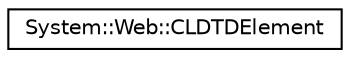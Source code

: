digraph G
{
  edge [fontname="Helvetica",fontsize="10",labelfontname="Helvetica",labelfontsize="10"];
  node [fontname="Helvetica",fontsize="10",shape=record];
  rankdir="LR";
  Node1 [label="System::Web::CLDTDElement",height=0.2,width=0.4,color="black", fillcolor="white", style="filled",URL="$class_system_1_1_web_1_1_c_l_d_t_d_element.html"];
}
